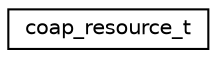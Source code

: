 digraph "Graphical Class Hierarchy"
{
 // LATEX_PDF_SIZE
  edge [fontname="Helvetica",fontsize="10",labelfontname="Helvetica",labelfontsize="10"];
  node [fontname="Helvetica",fontsize="10",shape=record];
  rankdir="LR";
  Node0 [label="coap_resource_t",height=0.2,width=0.4,color="black", fillcolor="white", style="filled",URL="$structcoap__resource__t.html",tooltip="Type for CoAP resource entry."];
}
